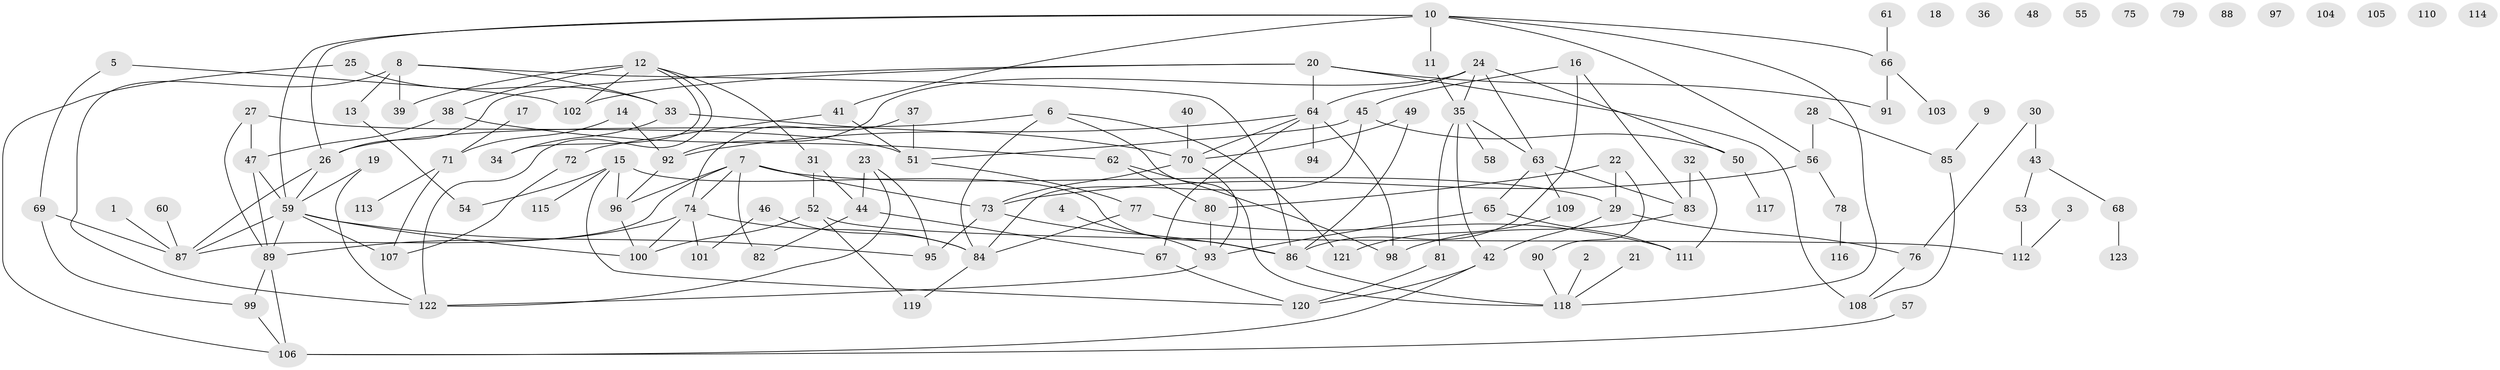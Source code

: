 // coarse degree distribution, {1: 0.2459016393442623, 2: 0.18032786885245902, 0: 0.19672131147540983, 10: 0.01639344262295082, 7: 0.04918032786885246, 3: 0.11475409836065574, 6: 0.01639344262295082, 5: 0.09836065573770492, 9: 0.01639344262295082, 12: 0.01639344262295082, 8: 0.03278688524590164, 4: 0.01639344262295082}
// Generated by graph-tools (version 1.1) at 2025/42/03/04/25 21:42:56]
// undirected, 123 vertices, 175 edges
graph export_dot {
graph [start="1"]
  node [color=gray90,style=filled];
  1;
  2;
  3;
  4;
  5;
  6;
  7;
  8;
  9;
  10;
  11;
  12;
  13;
  14;
  15;
  16;
  17;
  18;
  19;
  20;
  21;
  22;
  23;
  24;
  25;
  26;
  27;
  28;
  29;
  30;
  31;
  32;
  33;
  34;
  35;
  36;
  37;
  38;
  39;
  40;
  41;
  42;
  43;
  44;
  45;
  46;
  47;
  48;
  49;
  50;
  51;
  52;
  53;
  54;
  55;
  56;
  57;
  58;
  59;
  60;
  61;
  62;
  63;
  64;
  65;
  66;
  67;
  68;
  69;
  70;
  71;
  72;
  73;
  74;
  75;
  76;
  77;
  78;
  79;
  80;
  81;
  82;
  83;
  84;
  85;
  86;
  87;
  88;
  89;
  90;
  91;
  92;
  93;
  94;
  95;
  96;
  97;
  98;
  99;
  100;
  101;
  102;
  103;
  104;
  105;
  106;
  107;
  108;
  109;
  110;
  111;
  112;
  113;
  114;
  115;
  116;
  117;
  118;
  119;
  120;
  121;
  122;
  123;
  1 -- 87;
  2 -- 118;
  3 -- 112;
  4 -- 93;
  5 -- 69;
  5 -- 102;
  6 -- 26;
  6 -- 84;
  6 -- 118;
  6 -- 121;
  7 -- 29;
  7 -- 73;
  7 -- 74;
  7 -- 82;
  7 -- 87;
  7 -- 96;
  8 -- 13;
  8 -- 33;
  8 -- 39;
  8 -- 86;
  8 -- 122;
  9 -- 85;
  10 -- 11;
  10 -- 26;
  10 -- 41;
  10 -- 56;
  10 -- 59;
  10 -- 66;
  10 -- 118;
  11 -- 35;
  12 -- 31;
  12 -- 34;
  12 -- 38;
  12 -- 39;
  12 -- 102;
  12 -- 122;
  13 -- 54;
  14 -- 71;
  14 -- 92;
  15 -- 54;
  15 -- 86;
  15 -- 96;
  15 -- 115;
  15 -- 120;
  16 -- 45;
  16 -- 83;
  16 -- 86;
  17 -- 71;
  19 -- 59;
  19 -- 122;
  20 -- 26;
  20 -- 64;
  20 -- 91;
  20 -- 102;
  20 -- 108;
  21 -- 118;
  22 -- 29;
  22 -- 80;
  22 -- 90;
  23 -- 44;
  23 -- 95;
  23 -- 122;
  24 -- 35;
  24 -- 50;
  24 -- 63;
  24 -- 64;
  24 -- 92;
  25 -- 33;
  25 -- 106;
  26 -- 59;
  26 -- 87;
  27 -- 47;
  27 -- 51;
  27 -- 89;
  28 -- 56;
  28 -- 85;
  29 -- 42;
  29 -- 76;
  30 -- 43;
  30 -- 76;
  31 -- 44;
  31 -- 52;
  32 -- 83;
  32 -- 111;
  33 -- 34;
  33 -- 70;
  35 -- 42;
  35 -- 58;
  35 -- 63;
  35 -- 81;
  37 -- 51;
  37 -- 74;
  38 -- 47;
  38 -- 62;
  40 -- 70;
  41 -- 51;
  41 -- 72;
  42 -- 106;
  42 -- 120;
  43 -- 53;
  43 -- 68;
  44 -- 67;
  44 -- 82;
  45 -- 50;
  45 -- 51;
  45 -- 84;
  46 -- 84;
  46 -- 101;
  47 -- 59;
  47 -- 89;
  49 -- 70;
  49 -- 86;
  50 -- 117;
  51 -- 77;
  52 -- 100;
  52 -- 112;
  52 -- 119;
  53 -- 112;
  56 -- 73;
  56 -- 78;
  57 -- 106;
  59 -- 87;
  59 -- 89;
  59 -- 95;
  59 -- 100;
  59 -- 107;
  60 -- 87;
  61 -- 66;
  62 -- 80;
  62 -- 98;
  63 -- 65;
  63 -- 83;
  63 -- 109;
  64 -- 67;
  64 -- 70;
  64 -- 92;
  64 -- 94;
  64 -- 98;
  65 -- 93;
  65 -- 111;
  66 -- 91;
  66 -- 103;
  67 -- 120;
  68 -- 123;
  69 -- 87;
  69 -- 99;
  70 -- 73;
  70 -- 93;
  71 -- 107;
  71 -- 113;
  72 -- 107;
  73 -- 86;
  73 -- 95;
  74 -- 84;
  74 -- 89;
  74 -- 100;
  74 -- 101;
  76 -- 108;
  77 -- 84;
  77 -- 111;
  78 -- 116;
  80 -- 93;
  81 -- 120;
  83 -- 98;
  84 -- 119;
  85 -- 108;
  86 -- 118;
  89 -- 99;
  89 -- 106;
  90 -- 118;
  92 -- 96;
  93 -- 122;
  96 -- 100;
  99 -- 106;
  109 -- 121;
}
